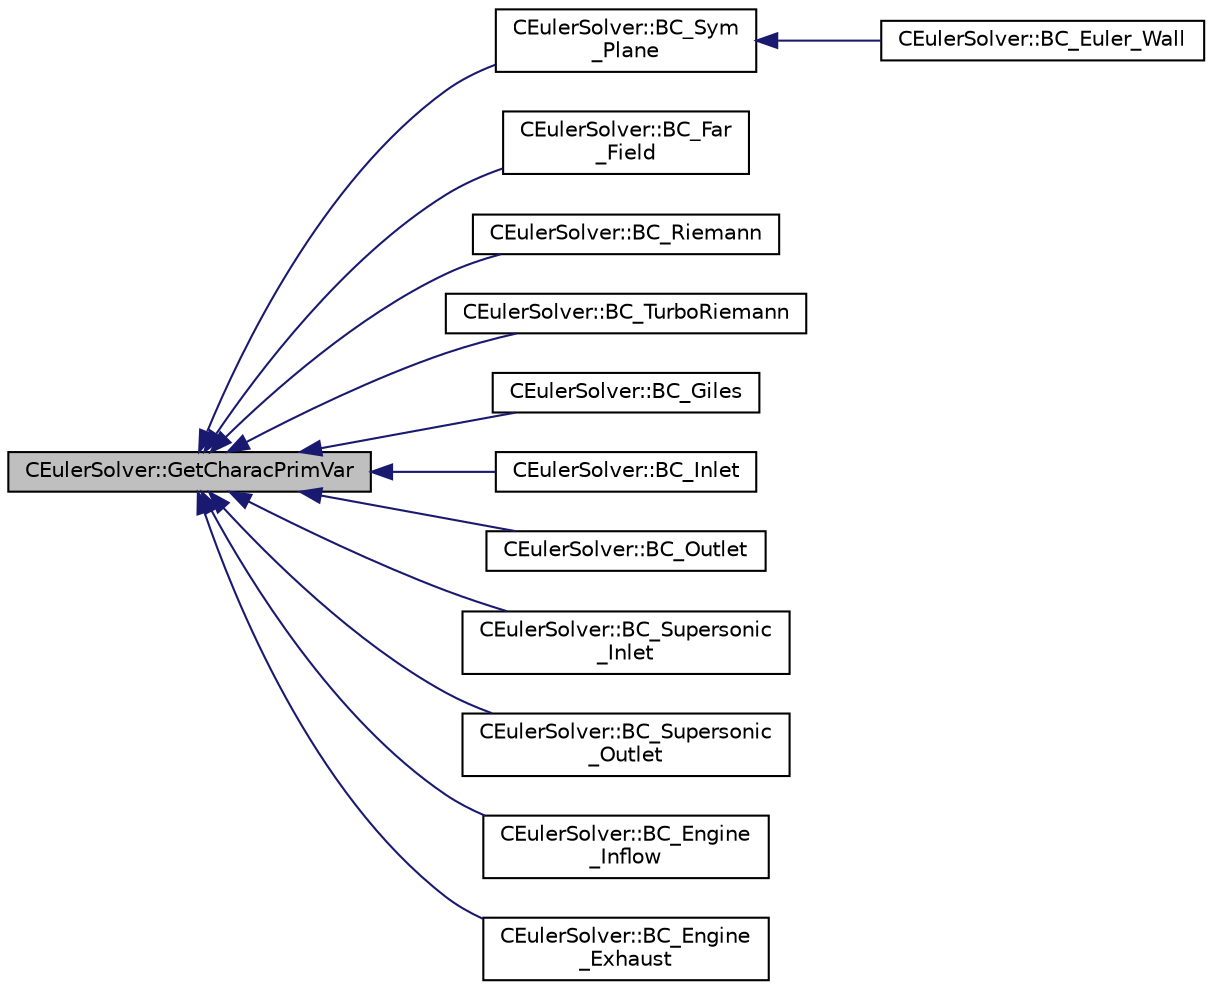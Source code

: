 digraph "CEulerSolver::GetCharacPrimVar"
{
  edge [fontname="Helvetica",fontsize="10",labelfontname="Helvetica",labelfontsize="10"];
  node [fontname="Helvetica",fontsize="10",shape=record];
  rankdir="LR";
  Node1586 [label="CEulerSolver::GetCharacPrimVar",height=0.2,width=0.4,color="black", fillcolor="grey75", style="filled", fontcolor="black"];
  Node1586 -> Node1587 [dir="back",color="midnightblue",fontsize="10",style="solid",fontname="Helvetica"];
  Node1587 [label="CEulerSolver::BC_Sym\l_Plane",height=0.2,width=0.4,color="black", fillcolor="white", style="filled",URL="$class_c_euler_solver.html#a71ca5f93ed7a83463e87d5b4c27dc345",tooltip="Impose the symmetry boundary condition using the residual. "];
  Node1587 -> Node1588 [dir="back",color="midnightblue",fontsize="10",style="solid",fontname="Helvetica"];
  Node1588 [label="CEulerSolver::BC_Euler_Wall",height=0.2,width=0.4,color="black", fillcolor="white", style="filled",URL="$class_c_euler_solver.html#ad8509337406d93d81c7f11fbf32d0243",tooltip="Impose via the residual the Euler wall boundary condition. "];
  Node1586 -> Node1589 [dir="back",color="midnightblue",fontsize="10",style="solid",fontname="Helvetica"];
  Node1589 [label="CEulerSolver::BC_Far\l_Field",height=0.2,width=0.4,color="black", fillcolor="white", style="filled",URL="$class_c_euler_solver.html#a3cb64b1356f6c0dd43c08df012d99f01",tooltip="Impose the far-field boundary condition using characteristics. "];
  Node1586 -> Node1590 [dir="back",color="midnightblue",fontsize="10",style="solid",fontname="Helvetica"];
  Node1590 [label="CEulerSolver::BC_Riemann",height=0.2,width=0.4,color="black", fillcolor="white", style="filled",URL="$class_c_euler_solver.html#a22c21d18fa626d489db9a387234bd9d0",tooltip="Impose the boundary condition using characteristic recostruction. "];
  Node1586 -> Node1591 [dir="back",color="midnightblue",fontsize="10",style="solid",fontname="Helvetica"];
  Node1591 [label="CEulerSolver::BC_TurboRiemann",height=0.2,width=0.4,color="black", fillcolor="white", style="filled",URL="$class_c_euler_solver.html#a0066305803a18511fb89b8951f4e4866",tooltip="Impose the boundary condition using characteristic recostruction. "];
  Node1586 -> Node1592 [dir="back",color="midnightblue",fontsize="10",style="solid",fontname="Helvetica"];
  Node1592 [label="CEulerSolver::BC_Giles",height=0.2,width=0.4,color="black", fillcolor="white", style="filled",URL="$class_c_euler_solver.html#aa4c3988e3ce0c18460b5c069650c57b0",tooltip="Impose the boundary condition using characteristic recostruction. "];
  Node1586 -> Node1593 [dir="back",color="midnightblue",fontsize="10",style="solid",fontname="Helvetica"];
  Node1593 [label="CEulerSolver::BC_Inlet",height=0.2,width=0.4,color="black", fillcolor="white", style="filled",URL="$class_c_euler_solver.html#aabbe4c302452f52fcbe5cdf7022e6c9a",tooltip="Impose a subsonic inlet boundary condition. "];
  Node1586 -> Node1594 [dir="back",color="midnightblue",fontsize="10",style="solid",fontname="Helvetica"];
  Node1594 [label="CEulerSolver::BC_Outlet",height=0.2,width=0.4,color="black", fillcolor="white", style="filled",URL="$class_c_euler_solver.html#aadfd34af55080ddd00c50138b610c15a",tooltip="Impose the outlet boundary condition. "];
  Node1586 -> Node1595 [dir="back",color="midnightblue",fontsize="10",style="solid",fontname="Helvetica"];
  Node1595 [label="CEulerSolver::BC_Supersonic\l_Inlet",height=0.2,width=0.4,color="black", fillcolor="white", style="filled",URL="$class_c_euler_solver.html#ab8faca63b78a195c05f26737be131ea5",tooltip="Impose a supersonic inlet boundary condition. "];
  Node1586 -> Node1596 [dir="back",color="midnightblue",fontsize="10",style="solid",fontname="Helvetica"];
  Node1596 [label="CEulerSolver::BC_Supersonic\l_Outlet",height=0.2,width=0.4,color="black", fillcolor="white", style="filled",URL="$class_c_euler_solver.html#a63b8e8744baa7e644b51226954271642",tooltip="Impose a supersonic outlet boundary condition. "];
  Node1586 -> Node1597 [dir="back",color="midnightblue",fontsize="10",style="solid",fontname="Helvetica"];
  Node1597 [label="CEulerSolver::BC_Engine\l_Inflow",height=0.2,width=0.4,color="black", fillcolor="white", style="filled",URL="$class_c_euler_solver.html#a05ac79a404c4965d71eca457c4cb7566",tooltip="Impose the nacelle inflow boundary condition. "];
  Node1586 -> Node1598 [dir="back",color="midnightblue",fontsize="10",style="solid",fontname="Helvetica"];
  Node1598 [label="CEulerSolver::BC_Engine\l_Exhaust",height=0.2,width=0.4,color="black", fillcolor="white", style="filled",URL="$class_c_euler_solver.html#a423f40edc79091baa43bda1fdbd2575c",tooltip="Impose the ancelle exhaust boundary condition. "];
}
